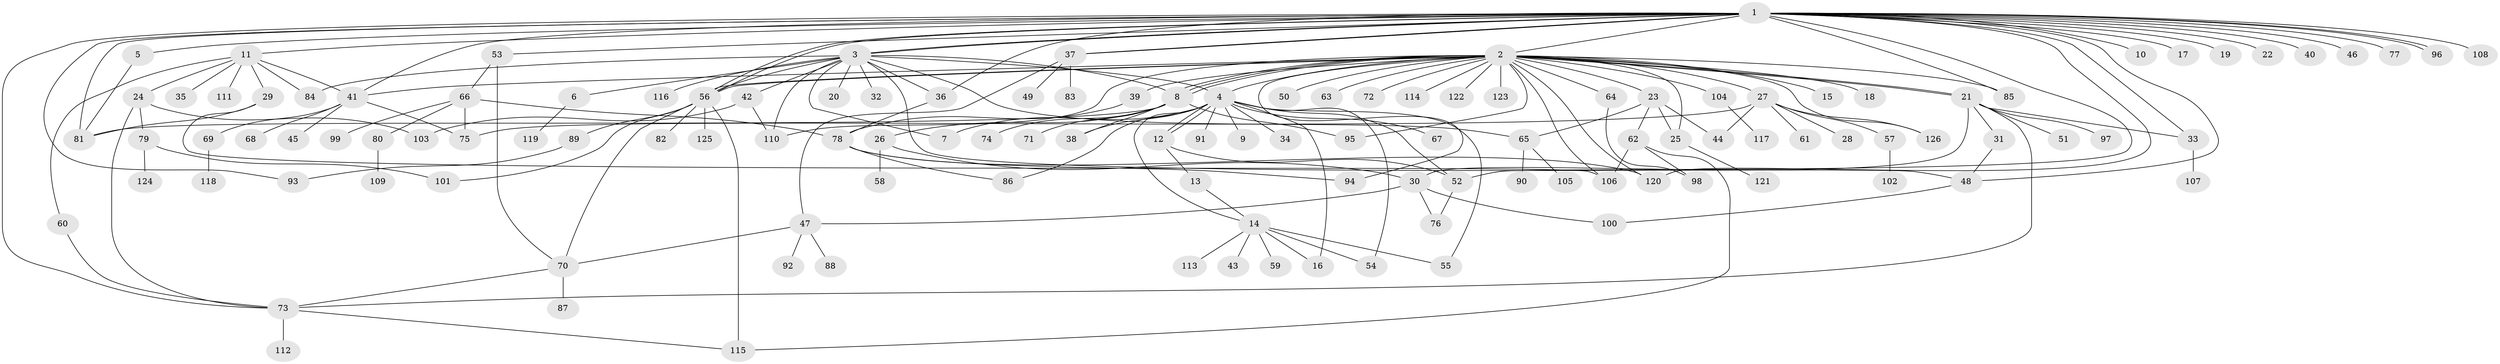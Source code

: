 // Generated by graph-tools (version 1.1) at 2025/25/03/09/25 03:25:58]
// undirected, 126 vertices, 190 edges
graph export_dot {
graph [start="1"]
  node [color=gray90,style=filled];
  1;
  2;
  3;
  4;
  5;
  6;
  7;
  8;
  9;
  10;
  11;
  12;
  13;
  14;
  15;
  16;
  17;
  18;
  19;
  20;
  21;
  22;
  23;
  24;
  25;
  26;
  27;
  28;
  29;
  30;
  31;
  32;
  33;
  34;
  35;
  36;
  37;
  38;
  39;
  40;
  41;
  42;
  43;
  44;
  45;
  46;
  47;
  48;
  49;
  50;
  51;
  52;
  53;
  54;
  55;
  56;
  57;
  58;
  59;
  60;
  61;
  62;
  63;
  64;
  65;
  66;
  67;
  68;
  69;
  70;
  71;
  72;
  73;
  74;
  75;
  76;
  77;
  78;
  79;
  80;
  81;
  82;
  83;
  84;
  85;
  86;
  87;
  88;
  89;
  90;
  91;
  92;
  93;
  94;
  95;
  96;
  97;
  98;
  99;
  100;
  101;
  102;
  103;
  104;
  105;
  106;
  107;
  108;
  109;
  110;
  111;
  112;
  113;
  114;
  115;
  116;
  117;
  118;
  119;
  120;
  121;
  122;
  123;
  124;
  125;
  126;
  1 -- 2;
  1 -- 3;
  1 -- 3;
  1 -- 5;
  1 -- 10;
  1 -- 11;
  1 -- 17;
  1 -- 19;
  1 -- 22;
  1 -- 33;
  1 -- 36;
  1 -- 37;
  1 -- 37;
  1 -- 40;
  1 -- 41;
  1 -- 46;
  1 -- 48;
  1 -- 52;
  1 -- 53;
  1 -- 56;
  1 -- 56;
  1 -- 73;
  1 -- 77;
  1 -- 81;
  1 -- 85;
  1 -- 93;
  1 -- 96;
  1 -- 96;
  1 -- 108;
  1 -- 120;
  2 -- 4;
  2 -- 8;
  2 -- 8;
  2 -- 8;
  2 -- 15;
  2 -- 18;
  2 -- 21;
  2 -- 21;
  2 -- 23;
  2 -- 25;
  2 -- 27;
  2 -- 39;
  2 -- 41;
  2 -- 50;
  2 -- 56;
  2 -- 56;
  2 -- 63;
  2 -- 64;
  2 -- 72;
  2 -- 85;
  2 -- 94;
  2 -- 95;
  2 -- 104;
  2 -- 106;
  2 -- 110;
  2 -- 114;
  2 -- 120;
  2 -- 122;
  2 -- 123;
  2 -- 126;
  3 -- 4;
  3 -- 6;
  3 -- 7;
  3 -- 8;
  3 -- 20;
  3 -- 32;
  3 -- 36;
  3 -- 42;
  3 -- 48;
  3 -- 56;
  3 -- 65;
  3 -- 84;
  3 -- 110;
  3 -- 116;
  4 -- 7;
  4 -- 9;
  4 -- 12;
  4 -- 12;
  4 -- 14;
  4 -- 16;
  4 -- 34;
  4 -- 38;
  4 -- 52;
  4 -- 54;
  4 -- 55;
  4 -- 67;
  4 -- 86;
  4 -- 91;
  5 -- 81;
  6 -- 119;
  8 -- 26;
  8 -- 38;
  8 -- 71;
  8 -- 74;
  8 -- 81;
  8 -- 95;
  11 -- 24;
  11 -- 29;
  11 -- 35;
  11 -- 41;
  11 -- 60;
  11 -- 84;
  11 -- 111;
  12 -- 13;
  12 -- 52;
  13 -- 14;
  14 -- 16;
  14 -- 43;
  14 -- 54;
  14 -- 55;
  14 -- 59;
  14 -- 113;
  21 -- 30;
  21 -- 31;
  21 -- 33;
  21 -- 51;
  21 -- 73;
  21 -- 97;
  23 -- 25;
  23 -- 44;
  23 -- 62;
  23 -- 65;
  24 -- 73;
  24 -- 79;
  24 -- 103;
  25 -- 121;
  26 -- 30;
  26 -- 58;
  27 -- 28;
  27 -- 44;
  27 -- 57;
  27 -- 61;
  27 -- 75;
  27 -- 126;
  29 -- 81;
  29 -- 106;
  30 -- 47;
  30 -- 76;
  30 -- 100;
  31 -- 48;
  33 -- 107;
  36 -- 78;
  37 -- 47;
  37 -- 49;
  37 -- 83;
  39 -- 78;
  41 -- 45;
  41 -- 68;
  41 -- 69;
  41 -- 75;
  42 -- 103;
  42 -- 110;
  47 -- 70;
  47 -- 88;
  47 -- 92;
  48 -- 100;
  52 -- 76;
  53 -- 66;
  53 -- 70;
  56 -- 70;
  56 -- 82;
  56 -- 89;
  56 -- 101;
  56 -- 115;
  56 -- 125;
  57 -- 102;
  60 -- 73;
  62 -- 98;
  62 -- 106;
  62 -- 115;
  64 -- 98;
  65 -- 90;
  65 -- 105;
  66 -- 75;
  66 -- 78;
  66 -- 80;
  66 -- 99;
  69 -- 118;
  70 -- 73;
  70 -- 87;
  73 -- 112;
  73 -- 115;
  78 -- 86;
  78 -- 94;
  78 -- 120;
  79 -- 101;
  79 -- 124;
  80 -- 109;
  89 -- 93;
  104 -- 117;
}

